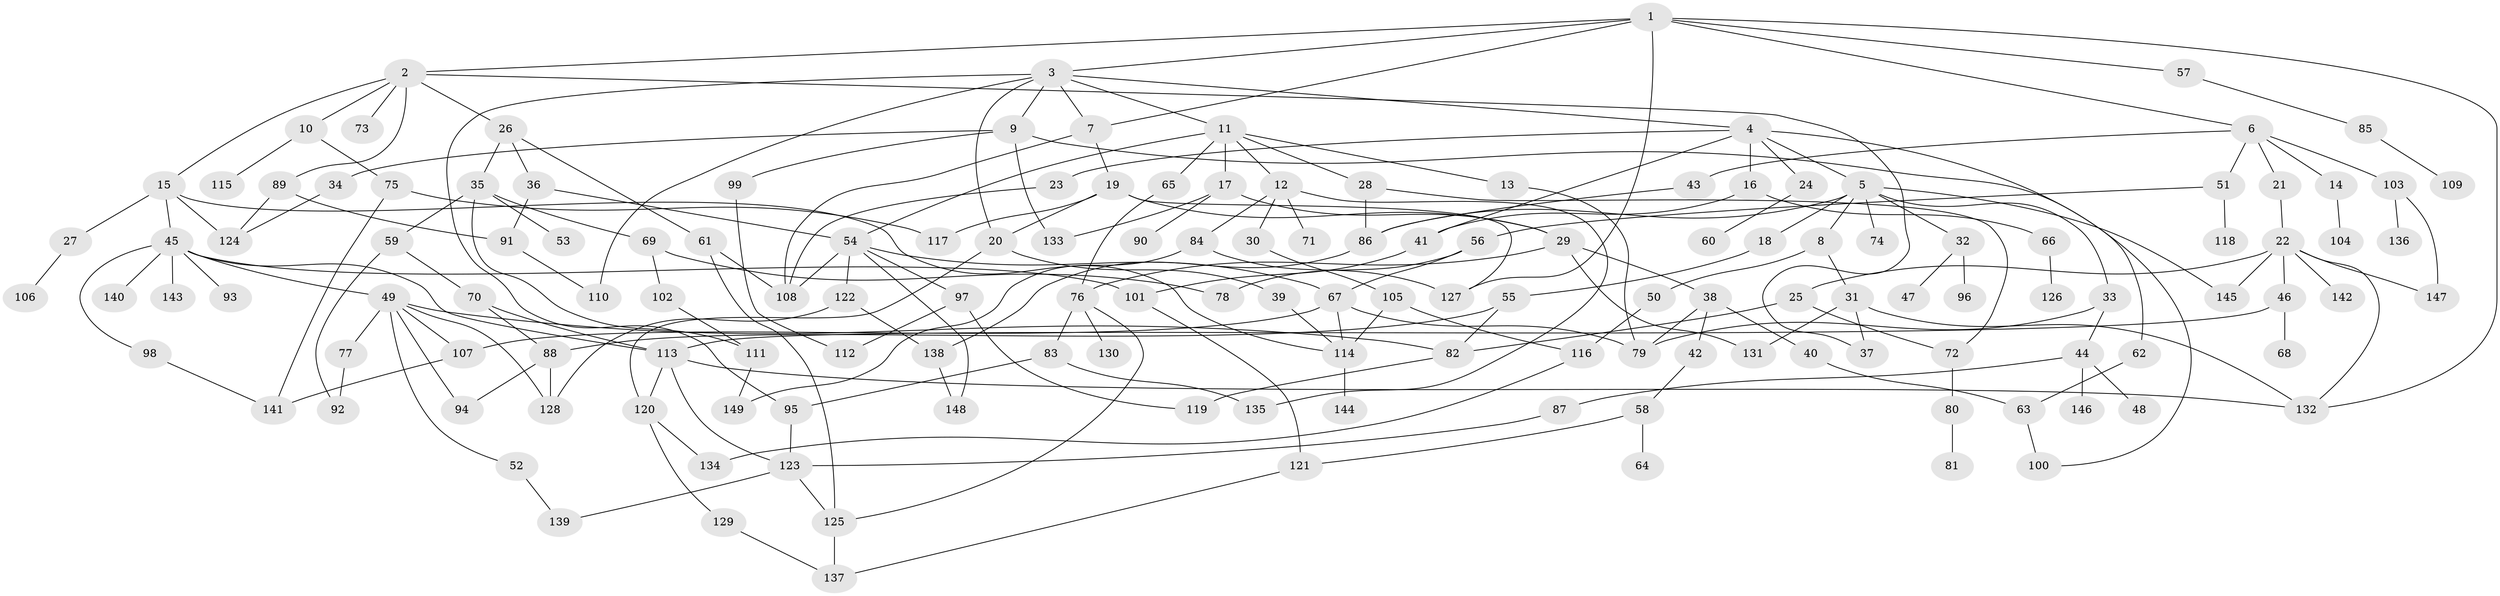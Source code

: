 // coarse degree distribution, {9: 0.018518518518518517, 6: 0.046296296296296294, 8: 0.046296296296296294, 7: 0.037037037037037035, 4: 0.1111111111111111, 5: 0.05555555555555555, 2: 0.3148148148148148, 1: 0.19444444444444445, 3: 0.16666666666666666, 13: 0.009259259259259259}
// Generated by graph-tools (version 1.1) at 2025/51/02/27/25 19:51:37]
// undirected, 149 vertices, 217 edges
graph export_dot {
graph [start="1"]
  node [color=gray90,style=filled];
  1;
  2;
  3;
  4;
  5;
  6;
  7;
  8;
  9;
  10;
  11;
  12;
  13;
  14;
  15;
  16;
  17;
  18;
  19;
  20;
  21;
  22;
  23;
  24;
  25;
  26;
  27;
  28;
  29;
  30;
  31;
  32;
  33;
  34;
  35;
  36;
  37;
  38;
  39;
  40;
  41;
  42;
  43;
  44;
  45;
  46;
  47;
  48;
  49;
  50;
  51;
  52;
  53;
  54;
  55;
  56;
  57;
  58;
  59;
  60;
  61;
  62;
  63;
  64;
  65;
  66;
  67;
  68;
  69;
  70;
  71;
  72;
  73;
  74;
  75;
  76;
  77;
  78;
  79;
  80;
  81;
  82;
  83;
  84;
  85;
  86;
  87;
  88;
  89;
  90;
  91;
  92;
  93;
  94;
  95;
  96;
  97;
  98;
  99;
  100;
  101;
  102;
  103;
  104;
  105;
  106;
  107;
  108;
  109;
  110;
  111;
  112;
  113;
  114;
  115;
  116;
  117;
  118;
  119;
  120;
  121;
  122;
  123;
  124;
  125;
  126;
  127;
  128;
  129;
  130;
  131;
  132;
  133;
  134;
  135;
  136;
  137;
  138;
  139;
  140;
  141;
  142;
  143;
  144;
  145;
  146;
  147;
  148;
  149;
  1 -- 2;
  1 -- 3;
  1 -- 6;
  1 -- 57;
  1 -- 132;
  1 -- 127;
  1 -- 7;
  2 -- 10;
  2 -- 15;
  2 -- 26;
  2 -- 73;
  2 -- 89;
  2 -- 37;
  3 -- 4;
  3 -- 7;
  3 -- 9;
  3 -- 11;
  3 -- 95;
  3 -- 110;
  3 -- 20;
  4 -- 5;
  4 -- 16;
  4 -- 23;
  4 -- 24;
  4 -- 62;
  4 -- 41;
  5 -- 8;
  5 -- 18;
  5 -- 32;
  5 -- 33;
  5 -- 74;
  5 -- 86;
  5 -- 145;
  6 -- 14;
  6 -- 21;
  6 -- 43;
  6 -- 51;
  6 -- 103;
  7 -- 19;
  7 -- 108;
  8 -- 31;
  8 -- 50;
  9 -- 34;
  9 -- 99;
  9 -- 133;
  9 -- 100;
  10 -- 75;
  10 -- 115;
  11 -- 12;
  11 -- 13;
  11 -- 17;
  11 -- 28;
  11 -- 65;
  11 -- 54;
  12 -- 30;
  12 -- 71;
  12 -- 84;
  12 -- 135;
  13 -- 79;
  14 -- 104;
  15 -- 27;
  15 -- 45;
  15 -- 114;
  15 -- 124;
  16 -- 41;
  16 -- 66;
  17 -- 90;
  17 -- 133;
  17 -- 29;
  18 -- 55;
  19 -- 20;
  19 -- 29;
  19 -- 117;
  19 -- 127;
  20 -- 39;
  20 -- 120;
  21 -- 22;
  22 -- 25;
  22 -- 46;
  22 -- 132;
  22 -- 142;
  22 -- 145;
  22 -- 147;
  23 -- 108;
  24 -- 60;
  25 -- 72;
  25 -- 82;
  26 -- 35;
  26 -- 36;
  26 -- 61;
  27 -- 106;
  28 -- 72;
  28 -- 86;
  29 -- 38;
  29 -- 76;
  29 -- 131;
  30 -- 105;
  31 -- 37;
  31 -- 131;
  31 -- 132;
  32 -- 47;
  32 -- 96;
  33 -- 44;
  33 -- 79;
  34 -- 124;
  35 -- 53;
  35 -- 59;
  35 -- 69;
  35 -- 111;
  36 -- 54;
  36 -- 91;
  38 -- 40;
  38 -- 42;
  38 -- 79;
  39 -- 114;
  40 -- 63;
  41 -- 101;
  42 -- 58;
  43 -- 86;
  44 -- 48;
  44 -- 87;
  44 -- 146;
  45 -- 49;
  45 -- 93;
  45 -- 98;
  45 -- 101;
  45 -- 140;
  45 -- 143;
  45 -- 113;
  46 -- 68;
  46 -- 113;
  49 -- 52;
  49 -- 77;
  49 -- 94;
  49 -- 82;
  49 -- 128;
  49 -- 107;
  50 -- 116;
  51 -- 56;
  51 -- 118;
  52 -- 139;
  54 -- 67;
  54 -- 97;
  54 -- 122;
  54 -- 148;
  54 -- 108;
  55 -- 88;
  55 -- 82;
  56 -- 67;
  56 -- 78;
  57 -- 85;
  58 -- 64;
  58 -- 121;
  59 -- 70;
  59 -- 92;
  61 -- 108;
  61 -- 125;
  62 -- 63;
  63 -- 100;
  65 -- 76;
  66 -- 126;
  67 -- 107;
  67 -- 114;
  67 -- 79;
  69 -- 78;
  69 -- 102;
  70 -- 113;
  70 -- 88;
  72 -- 80;
  75 -- 141;
  75 -- 117;
  76 -- 83;
  76 -- 125;
  76 -- 130;
  77 -- 92;
  80 -- 81;
  82 -- 119;
  83 -- 135;
  83 -- 95;
  84 -- 127;
  84 -- 149;
  85 -- 109;
  86 -- 138;
  87 -- 123;
  88 -- 128;
  88 -- 94;
  89 -- 91;
  89 -- 124;
  91 -- 110;
  95 -- 123;
  97 -- 112;
  97 -- 119;
  98 -- 141;
  99 -- 112;
  101 -- 121;
  102 -- 111;
  103 -- 136;
  103 -- 147;
  105 -- 116;
  105 -- 114;
  107 -- 141;
  111 -- 149;
  113 -- 120;
  113 -- 123;
  113 -- 132;
  114 -- 144;
  116 -- 134;
  120 -- 129;
  120 -- 134;
  121 -- 137;
  122 -- 138;
  122 -- 128;
  123 -- 139;
  123 -- 125;
  125 -- 137;
  129 -- 137;
  138 -- 148;
}
